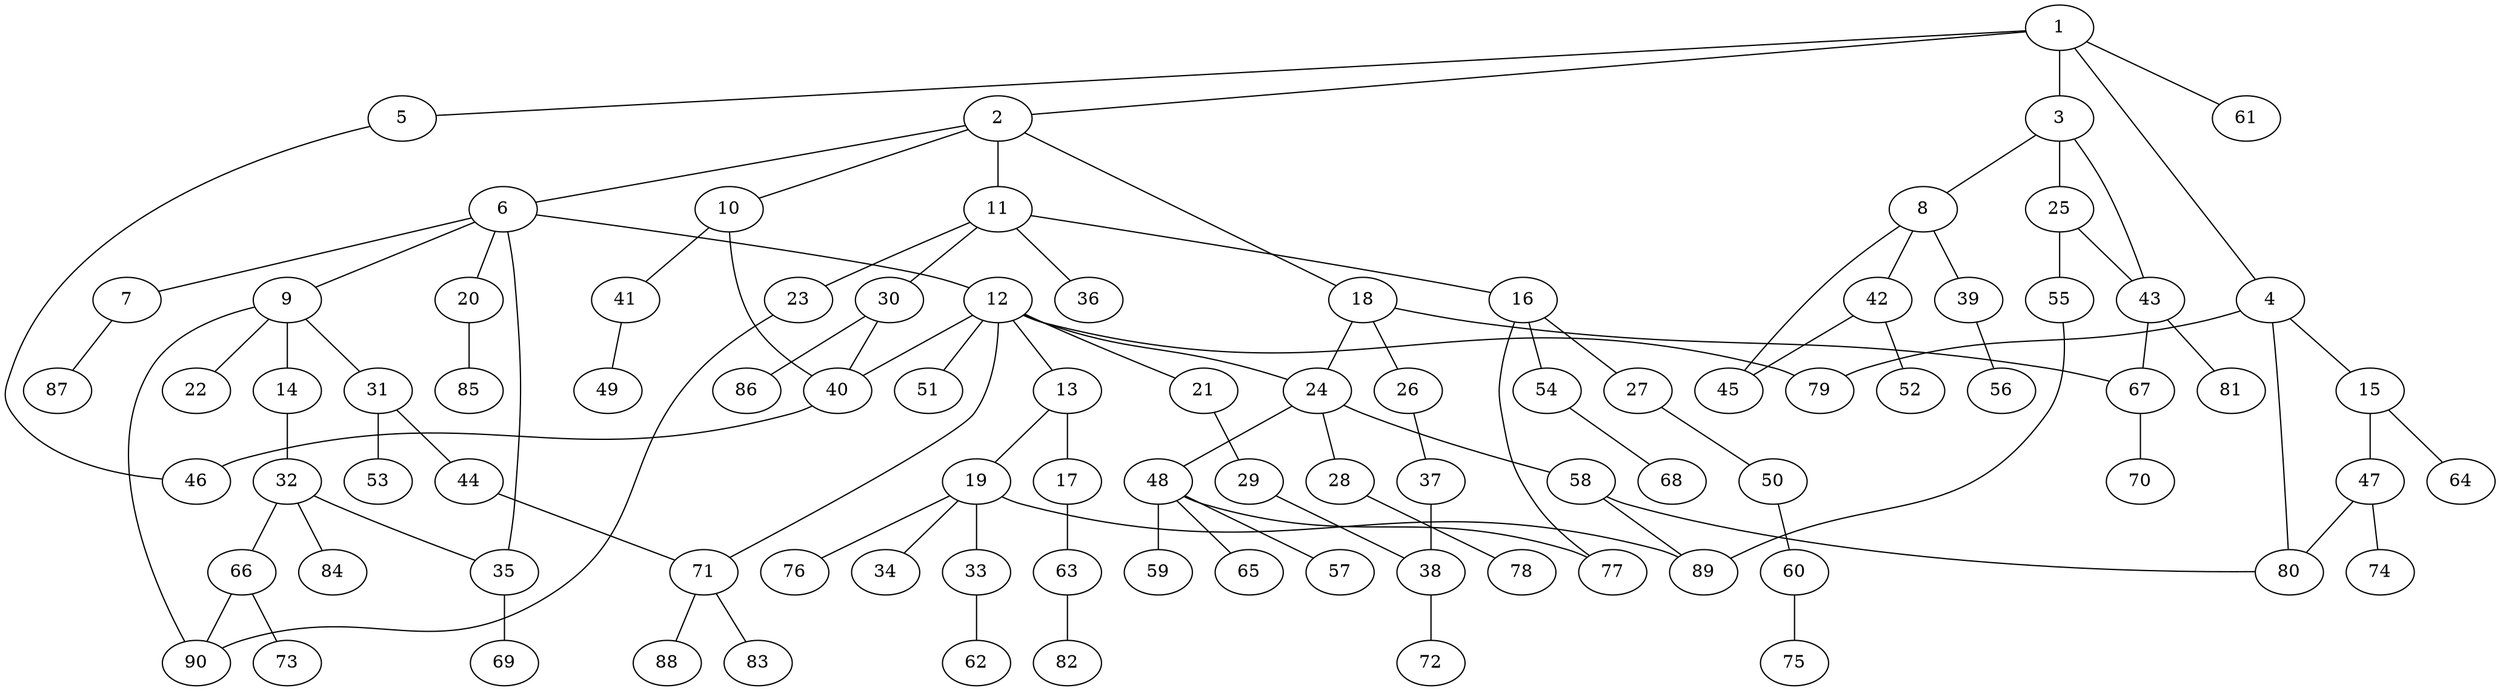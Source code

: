 graph graphname {1--2
1--3
1--4
1--5
1--61
2--6
2--10
2--11
2--18
3--8
3--25
3--43
4--15
4--79
4--80
5--46
6--7
6--9
6--12
6--20
6--35
7--87
8--39
8--42
8--45
9--14
9--22
9--31
9--90
10--40
10--41
11--16
11--23
11--30
11--36
12--13
12--21
12--24
12--40
12--51
12--71
12--79
13--17
13--19
14--32
15--47
15--64
16--27
16--54
16--77
17--63
18--24
18--26
18--67
19--33
19--34
19--76
19--89
20--85
21--29
23--90
24--28
24--48
24--58
25--43
25--55
26--37
27--50
28--78
29--38
30--40
30--86
31--44
31--53
32--35
32--66
32--84
33--62
35--69
37--38
38--72
39--56
40--46
41--49
42--45
42--52
43--67
43--81
44--71
47--74
47--80
48--57
48--59
48--65
48--77
50--60
54--68
55--89
58--80
58--89
60--75
63--82
66--73
66--90
67--70
71--83
71--88
}